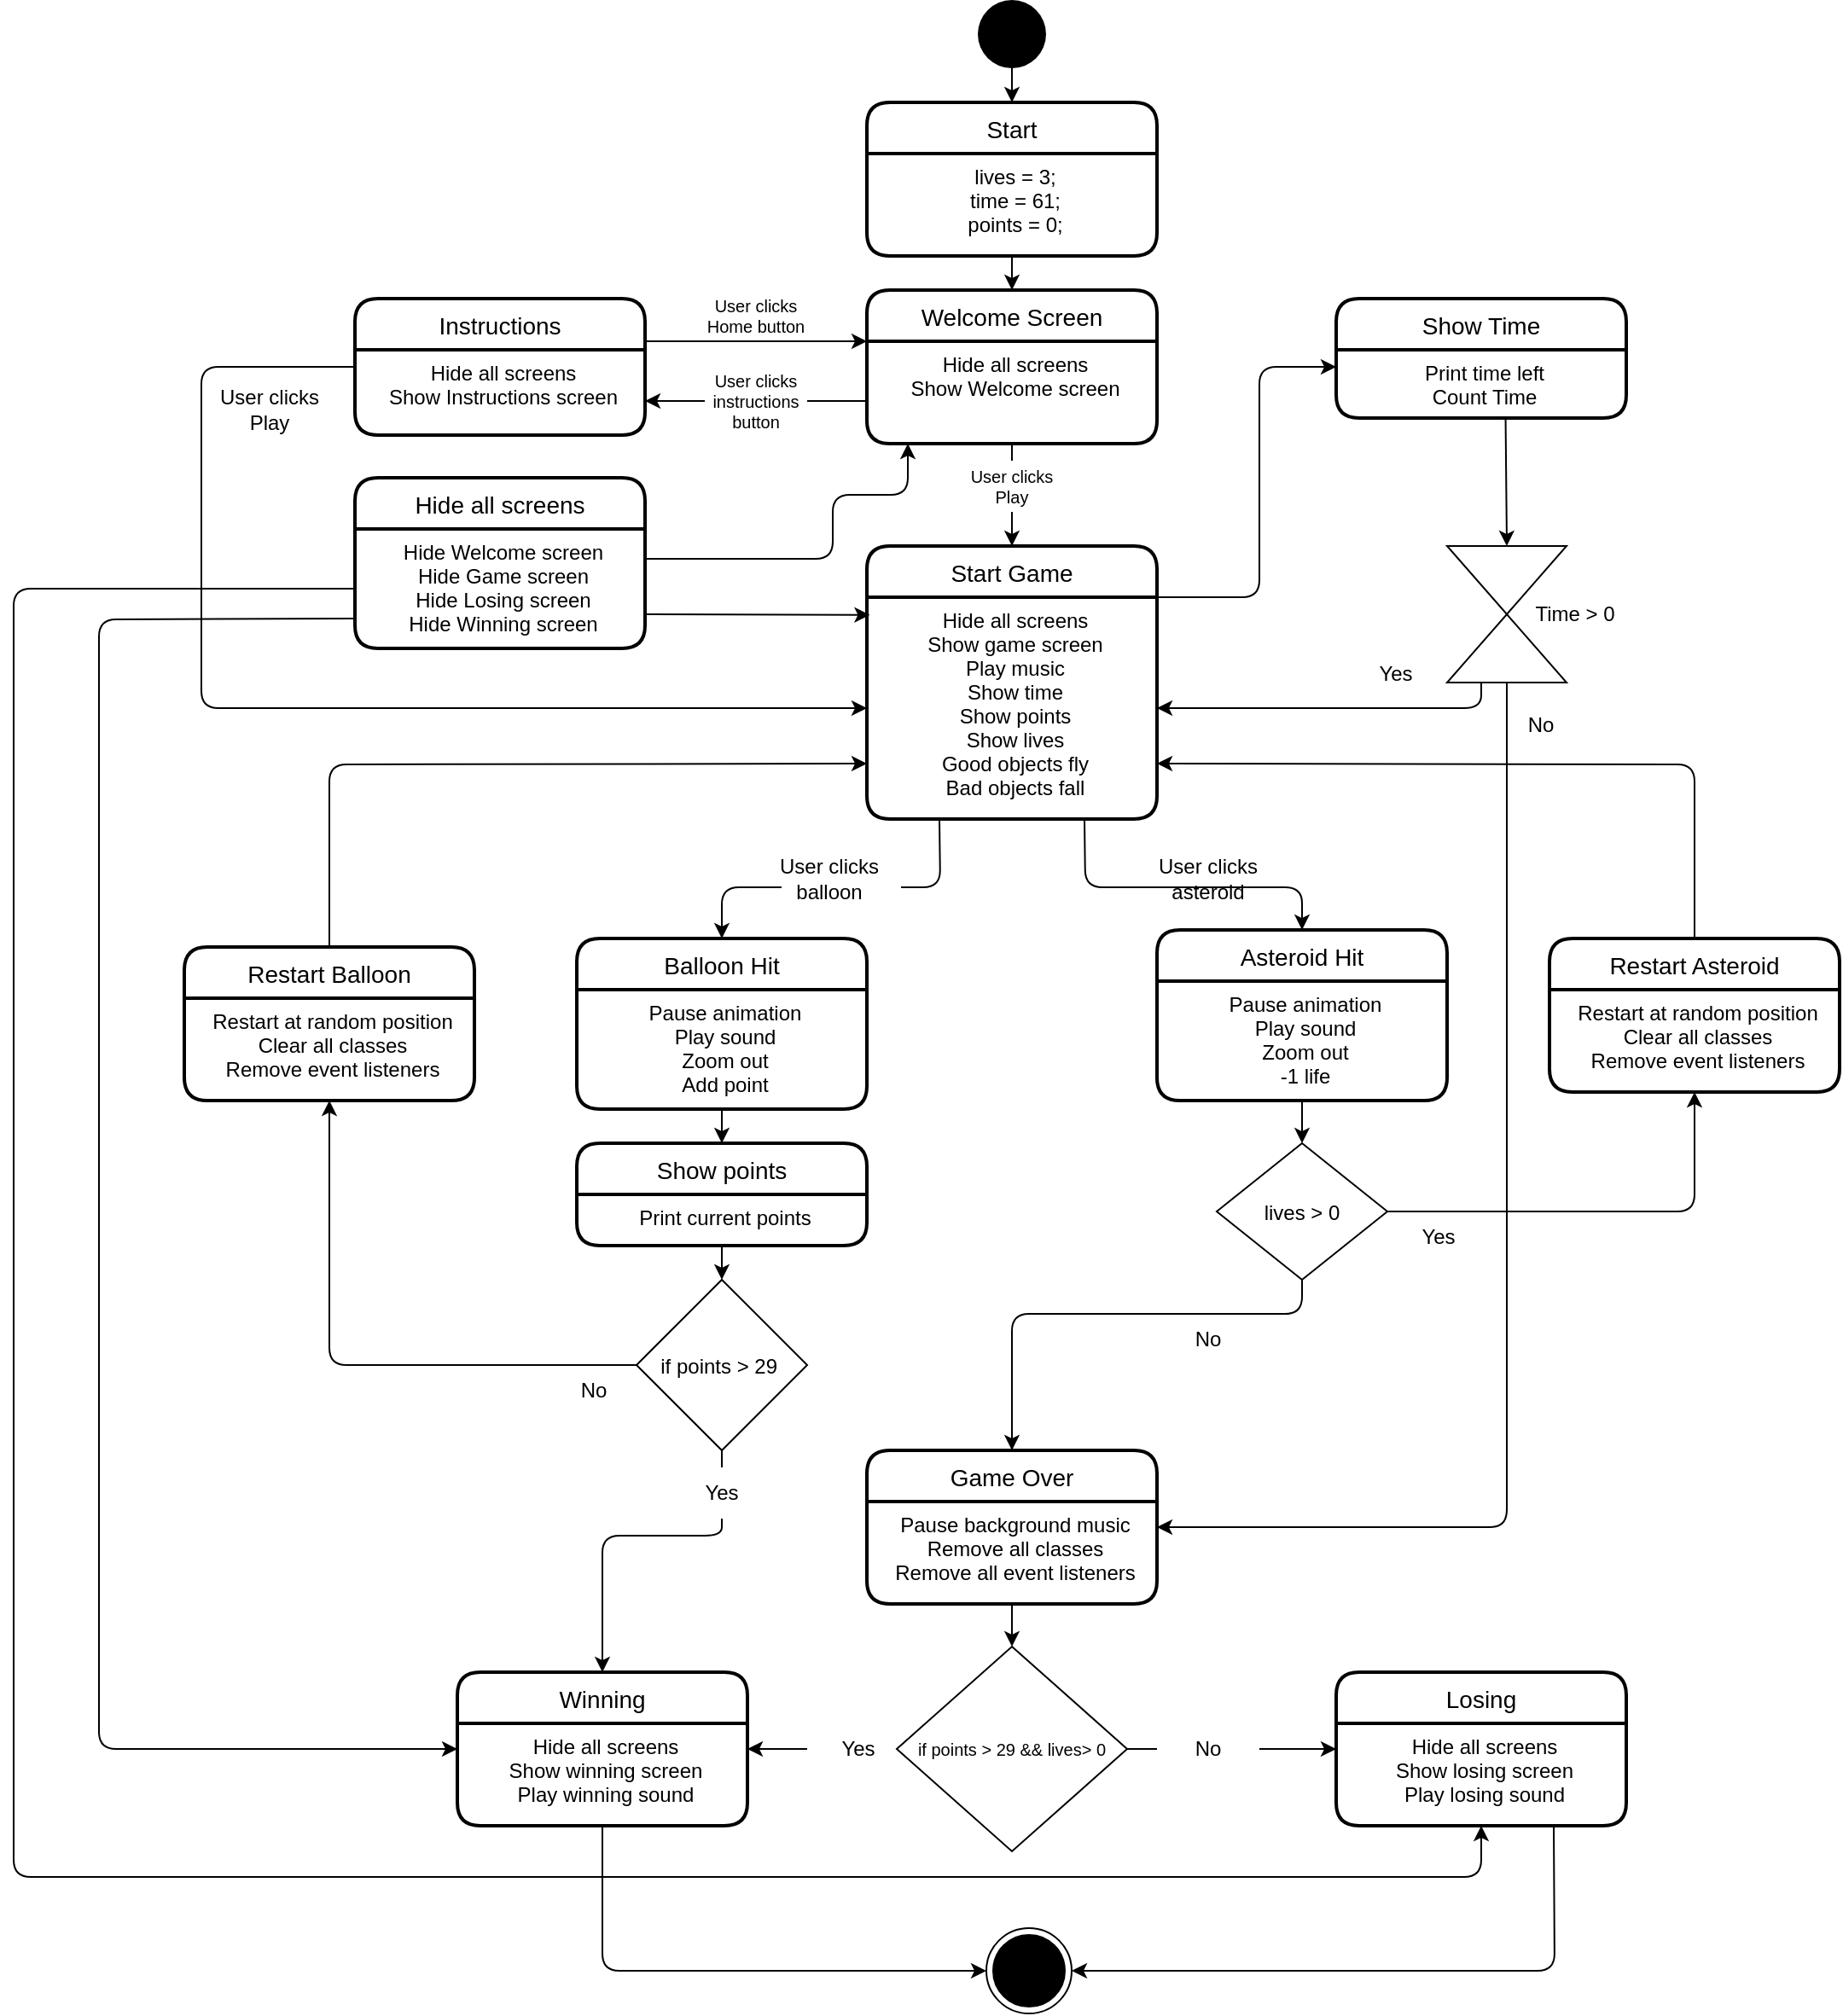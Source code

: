 <mxfile>
    <diagram id="_YWpFm4NmVe6s--rPzkd" name="Page-1">
        <mxGraphModel dx="1792" dy="1845" grid="1" gridSize="10" guides="1" tooltips="1" connect="1" arrows="1" fold="1" page="1" pageScale="1" pageWidth="827" pageHeight="1169" background="none" math="0" shadow="0">
            <root>
                <mxCell id="0"/>
                <mxCell id="1" parent="0"/>
                <mxCell id="2" value="Welcome Screen" style="swimlane;childLayout=stackLayout;horizontal=1;startSize=30;horizontalStack=0;rounded=1;fontSize=14;fontStyle=0;strokeWidth=2;resizeParent=0;resizeLast=1;shadow=0;dashed=0;align=center;" parent="1" vertex="1">
                    <mxGeometry x="300" y="120" width="170" height="90" as="geometry"/>
                </mxCell>
                <mxCell id="3" value="Hide all screens&#10;Show Welcome screen&#10;&#10;" style="align=center;strokeColor=none;fillColor=none;spacingLeft=4;fontSize=12;verticalAlign=top;resizable=0;rotatable=0;part=1;rounded=0;" parent="2" vertex="1">
                    <mxGeometry y="30" width="170" height="60" as="geometry"/>
                </mxCell>
                <mxCell id="5" value="Start" style="swimlane;childLayout=stackLayout;horizontal=1;startSize=30;horizontalStack=0;rounded=1;fontSize=14;fontStyle=0;strokeWidth=2;resizeParent=0;resizeLast=1;shadow=0;dashed=0;align=center;" vertex="1" parent="1">
                    <mxGeometry x="300" y="10" width="170" height="90" as="geometry">
                        <mxRectangle x="330" y="280" width="70" height="30" as="alternateBounds"/>
                    </mxGeometry>
                </mxCell>
                <mxCell id="6" value="lives = 3;&#10;time = 61;&#10;points = 0;&#10;&#10;" style="align=center;strokeColor=none;fillColor=none;spacingLeft=4;fontSize=12;verticalAlign=top;resizable=0;rotatable=0;part=1;rounded=0;" vertex="1" parent="5">
                    <mxGeometry y="30" width="170" height="60" as="geometry"/>
                </mxCell>
                <mxCell id="8" value="Instructions" style="swimlane;childLayout=stackLayout;horizontal=1;startSize=30;horizontalStack=0;rounded=1;fontSize=14;fontStyle=0;strokeWidth=2;resizeParent=0;resizeLast=1;shadow=0;dashed=0;align=center;" vertex="1" parent="1">
                    <mxGeometry y="125" width="170" height="80" as="geometry"/>
                </mxCell>
                <mxCell id="9" value="Hide all screens&#10;Show Instructions screen&#10;" style="align=center;strokeColor=none;fillColor=none;spacingLeft=4;fontSize=12;verticalAlign=top;resizable=0;rotatable=0;part=1;rounded=0;" vertex="1" parent="8">
                    <mxGeometry y="30" width="170" height="50" as="geometry"/>
                </mxCell>
                <mxCell id="10" value="Start Game" style="swimlane;childLayout=stackLayout;horizontal=1;startSize=30;horizontalStack=0;rounded=1;fontSize=14;fontStyle=0;strokeWidth=2;resizeParent=0;resizeLast=1;shadow=0;dashed=0;align=center;" vertex="1" parent="1">
                    <mxGeometry x="300" y="270" width="170" height="160" as="geometry"/>
                </mxCell>
                <mxCell id="11" value="Hide all screens&#10;Show game screen&#10;Play music&#10;Show time&#10;Show points&#10;Show lives&#10;Good objects fly&#10;Bad objects fall&#10;" style="align=center;strokeColor=none;fillColor=none;spacingLeft=4;fontSize=12;verticalAlign=top;resizable=0;rotatable=0;part=1;rounded=0;" vertex="1" parent="10">
                    <mxGeometry y="30" width="170" height="130" as="geometry"/>
                </mxCell>
                <mxCell id="12" value="Balloon Hit" style="swimlane;childLayout=stackLayout;horizontal=1;startSize=30;horizontalStack=0;rounded=1;fontSize=14;fontStyle=0;strokeWidth=2;resizeParent=0;resizeLast=1;shadow=0;dashed=0;align=center;flipH=1;" vertex="1" parent="1">
                    <mxGeometry x="130" y="500" width="170" height="100" as="geometry"/>
                </mxCell>
                <mxCell id="13" value="Pause animation&#10;Play sound&#10;Zoom out&#10;Add point&#10;&#10;" style="align=center;strokeColor=none;fillColor=none;spacingLeft=4;fontSize=12;verticalAlign=top;resizable=0;rotatable=0;part=1;rounded=0;" vertex="1" parent="12">
                    <mxGeometry y="30" width="170" height="70" as="geometry"/>
                </mxCell>
                <mxCell id="14" value="Asteroid Hit" style="swimlane;childLayout=stackLayout;horizontal=1;startSize=30;horizontalStack=0;rounded=1;fontSize=14;fontStyle=0;strokeWidth=2;resizeParent=0;resizeLast=1;shadow=0;dashed=0;align=center;" vertex="1" parent="1">
                    <mxGeometry x="470" y="495" width="170" height="100" as="geometry"/>
                </mxCell>
                <mxCell id="15" value="Pause animation&#10;Play sound&#10;Zoom out&#10;-1 life" style="align=center;strokeColor=none;fillColor=none;spacingLeft=4;fontSize=12;verticalAlign=top;resizable=0;rotatable=0;part=1;rounded=0;" vertex="1" parent="14">
                    <mxGeometry y="30" width="170" height="70" as="geometry"/>
                </mxCell>
                <mxCell id="16" value="Restart Balloon" style="swimlane;childLayout=stackLayout;horizontal=1;startSize=30;horizontalStack=0;rounded=1;fontSize=14;fontStyle=0;strokeWidth=2;resizeParent=0;resizeLast=1;shadow=0;dashed=0;align=center;" vertex="1" parent="1">
                    <mxGeometry x="-100" y="505" width="170" height="90" as="geometry"/>
                </mxCell>
                <mxCell id="17" value="Restart at random position&#10;Clear all classes&#10;Remove event listeners" style="align=center;strokeColor=none;fillColor=none;spacingLeft=4;fontSize=12;verticalAlign=top;resizable=0;rotatable=0;part=1;rounded=0;" vertex="1" parent="16">
                    <mxGeometry y="30" width="170" height="60" as="geometry"/>
                </mxCell>
                <mxCell id="18" value="Restart Asteroid" style="swimlane;childLayout=stackLayout;horizontal=1;startSize=30;horizontalStack=0;rounded=1;fontSize=14;fontStyle=0;strokeWidth=2;resizeParent=0;resizeLast=1;shadow=0;dashed=0;align=center;" vertex="1" parent="1">
                    <mxGeometry x="700" y="500" width="170" height="90" as="geometry"/>
                </mxCell>
                <mxCell id="19" value="Restart at random position&#10;Clear all classes&#10;Remove event listeners" style="align=center;strokeColor=none;fillColor=none;spacingLeft=4;fontSize=12;verticalAlign=top;resizable=0;rotatable=0;part=1;rounded=0;" vertex="1" parent="18">
                    <mxGeometry y="30" width="170" height="60" as="geometry"/>
                </mxCell>
                <mxCell id="20" value="Show Time" style="swimlane;childLayout=stackLayout;horizontal=1;startSize=30;horizontalStack=0;rounded=1;fontSize=14;fontStyle=0;strokeWidth=2;resizeParent=0;resizeLast=1;shadow=0;dashed=0;align=center;" vertex="1" parent="1">
                    <mxGeometry x="575" y="125" width="170" height="70" as="geometry"/>
                </mxCell>
                <mxCell id="21" value="Print time left&#10;Count Time" style="align=center;strokeColor=none;fillColor=none;spacingLeft=4;fontSize=12;verticalAlign=top;resizable=0;rotatable=0;part=1;rounded=0;" vertex="1" parent="20">
                    <mxGeometry y="30" width="170" height="40" as="geometry"/>
                </mxCell>
                <mxCell id="26" value="lives &gt; 0" style="rhombus;" vertex="1" parent="1">
                    <mxGeometry x="505" y="620" width="100" height="80" as="geometry"/>
                </mxCell>
                <mxCell id="30" value="Show points" style="swimlane;childLayout=stackLayout;horizontal=1;startSize=30;horizontalStack=0;rounded=1;fontSize=14;fontStyle=0;strokeWidth=2;resizeParent=0;resizeLast=1;shadow=0;dashed=0;align=center;" vertex="1" parent="1">
                    <mxGeometry x="130" y="620" width="170" height="60" as="geometry"/>
                </mxCell>
                <mxCell id="31" value="Print current points" style="align=center;strokeColor=none;fillColor=none;spacingLeft=4;fontSize=12;verticalAlign=top;resizable=0;rotatable=0;part=1;rounded=0;" vertex="1" parent="30">
                    <mxGeometry y="30" width="170" height="30" as="geometry"/>
                </mxCell>
                <mxCell id="36" value="Game Over" style="swimlane;childLayout=stackLayout;horizontal=1;startSize=30;horizontalStack=0;rounded=1;fontSize=14;fontStyle=0;strokeWidth=2;resizeParent=0;resizeLast=1;shadow=0;dashed=0;align=center;" vertex="1" parent="1">
                    <mxGeometry x="300" y="800" width="170" height="90" as="geometry"/>
                </mxCell>
                <mxCell id="37" value="Pause background music&#10;Remove all classes&#10;Remove all event listeners&#10;" style="align=center;strokeColor=none;fillColor=none;spacingLeft=4;fontSize=12;verticalAlign=top;resizable=0;rotatable=0;part=1;rounded=0;" vertex="1" parent="36">
                    <mxGeometry y="30" width="170" height="60" as="geometry"/>
                </mxCell>
                <mxCell id="38" value="if points &gt; 29 &amp;&amp; lives&gt; 0" style="rhombus;verticalAlign=middle;fontSize=10;" vertex="1" parent="1">
                    <mxGeometry x="317.5" y="915" width="135" height="120" as="geometry"/>
                </mxCell>
                <mxCell id="39" value="Losing" style="swimlane;childLayout=stackLayout;horizontal=1;startSize=30;horizontalStack=0;rounded=1;fontSize=14;fontStyle=0;strokeWidth=2;resizeParent=0;resizeLast=1;shadow=0;dashed=0;align=center;" vertex="1" parent="1">
                    <mxGeometry x="575" y="930" width="170" height="90" as="geometry"/>
                </mxCell>
                <mxCell id="40" value="Hide all screens&#10;Show losing screen&#10;Play losing sound&#10;&#10;" style="align=center;strokeColor=none;fillColor=none;spacingLeft=4;fontSize=12;verticalAlign=top;resizable=0;rotatable=0;part=1;rounded=0;" vertex="1" parent="39">
                    <mxGeometry y="30" width="170" height="60" as="geometry"/>
                </mxCell>
                <mxCell id="41" value="Winning" style="swimlane;childLayout=stackLayout;horizontal=1;startSize=30;horizontalStack=0;rounded=1;fontSize=14;fontStyle=0;strokeWidth=2;resizeParent=0;resizeLast=1;shadow=0;dashed=0;align=center;" vertex="1" parent="1">
                    <mxGeometry x="60" y="930" width="170" height="90" as="geometry"/>
                </mxCell>
                <mxCell id="42" value="Hide all screens&#10;Show winning screen&#10;Play winning sound&#10;&#10;" style="align=center;strokeColor=none;fillColor=none;spacingLeft=4;fontSize=12;verticalAlign=top;resizable=0;rotatable=0;part=1;rounded=0;" vertex="1" parent="41">
                    <mxGeometry y="30" width="170" height="60" as="geometry"/>
                </mxCell>
                <mxCell id="62" value="" style="edgeStyle=none;html=1;fontSize=10;entryX=0.01;entryY=0.08;entryDx=0;entryDy=0;entryPerimeter=0;" edge="1" parent="1" target="11">
                    <mxGeometry relative="1" as="geometry">
                        <mxPoint x="170" y="310" as="sourcePoint"/>
                        <mxPoint x="250" y="320" as="targetPoint"/>
                    </mxGeometry>
                </mxCell>
                <mxCell id="43" value="Hide all screens" style="swimlane;childLayout=stackLayout;horizontal=1;startSize=30;horizontalStack=0;rounded=1;fontSize=14;fontStyle=0;strokeWidth=2;resizeParent=0;resizeLast=1;shadow=0;dashed=0;align=center;" vertex="1" parent="1">
                    <mxGeometry y="230" width="170" height="100" as="geometry"/>
                </mxCell>
                <mxCell id="44" value="Hide Welcome screen&#10;Hide Game screen&#10;Hide Losing screen&#10;Hide Winning screen" style="align=center;strokeColor=none;fillColor=none;spacingLeft=4;fontSize=12;verticalAlign=top;resizable=0;rotatable=0;part=1;rounded=0;" vertex="1" parent="43">
                    <mxGeometry y="30" width="170" height="70" as="geometry"/>
                </mxCell>
                <mxCell id="51" value="" style="edgeStyle=none;html=1;fontSize=10;" edge="1" parent="1" source="6">
                    <mxGeometry relative="1" as="geometry">
                        <mxPoint x="385" y="120" as="targetPoint"/>
                    </mxGeometry>
                </mxCell>
                <mxCell id="52" value="" style="edgeStyle=none;html=1;fontSize=10;startArrow=none;" edge="1" parent="1" source="53">
                    <mxGeometry relative="1" as="geometry">
                        <mxPoint x="170" y="185" as="targetPoint"/>
                    </mxGeometry>
                </mxCell>
                <mxCell id="53" value="User clicks instructions&lt;br&gt;button" style="text;html=1;strokeColor=none;fillColor=none;align=center;verticalAlign=middle;whiteSpace=wrap;rounded=0;fontSize=10;" vertex="1" parent="1">
                    <mxGeometry x="205" y="170" width="60" height="30" as="geometry"/>
                </mxCell>
                <mxCell id="54" value="" style="edgeStyle=none;html=1;fontSize=10;endArrow=none;" edge="1" parent="1" target="53">
                    <mxGeometry relative="1" as="geometry">
                        <mxPoint x="300" y="185" as="sourcePoint"/>
                        <mxPoint x="170" y="180" as="targetPoint"/>
                    </mxGeometry>
                </mxCell>
                <mxCell id="55" value="" style="edgeStyle=none;html=1;fontSize=10;entryX=0.5;entryY=0;entryDx=0;entryDy=0;startArrow=none;" edge="1" parent="1" source="56" target="10">
                    <mxGeometry relative="1" as="geometry"/>
                </mxCell>
                <mxCell id="56" value="User clicks Play" style="text;html=1;strokeColor=none;fillColor=none;align=center;verticalAlign=middle;whiteSpace=wrap;rounded=0;fontSize=10;" vertex="1" parent="1">
                    <mxGeometry x="355" y="220" width="60" height="30" as="geometry"/>
                </mxCell>
                <mxCell id="57" value="" style="edgeStyle=none;html=1;fontSize=10;entryX=0.5;entryY=0;entryDx=0;entryDy=0;endArrow=none;" edge="1" parent="1" source="3" target="56">
                    <mxGeometry relative="1" as="geometry">
                        <mxPoint x="385" y="210" as="sourcePoint"/>
                        <mxPoint x="385" y="270" as="targetPoint"/>
                    </mxGeometry>
                </mxCell>
                <mxCell id="64" value="" style="endArrow=classic;html=1;fontSize=10;" edge="1" parent="1">
                    <mxGeometry width="50" height="50" relative="1" as="geometry">
                        <mxPoint x="170" y="277.5" as="sourcePoint"/>
                        <mxPoint x="324" y="210" as="targetPoint"/>
                        <Array as="points">
                            <mxPoint x="280" y="277.5"/>
                            <mxPoint x="280" y="240"/>
                            <mxPoint x="324" y="240"/>
                        </Array>
                    </mxGeometry>
                </mxCell>
                <mxCell id="69" value="" style="shape=collate;whiteSpace=wrap;html=1;fontSize=10;" vertex="1" parent="1">
                    <mxGeometry x="640" y="270" width="70" height="80" as="geometry"/>
                </mxCell>
                <mxCell id="71" value="" style="endArrow=classic;html=1;fontSize=10;entryX=0.5;entryY=0;entryDx=0;entryDy=0;startArrow=none;" edge="1" parent="1" target="12">
                    <mxGeometry width="50" height="50" relative="1" as="geometry">
                        <mxPoint x="250" y="470" as="sourcePoint"/>
                        <mxPoint x="160" y="490" as="targetPoint"/>
                        <Array as="points">
                            <mxPoint x="215" y="470"/>
                        </Array>
                    </mxGeometry>
                </mxCell>
                <mxCell id="75" value="if points &gt; 29 " style="rhombus;fontSize=12;" vertex="1" parent="1">
                    <mxGeometry x="165" y="700" width="100" height="100" as="geometry"/>
                </mxCell>
                <mxCell id="78" value="User clicks balloon" style="text;html=1;strokeColor=none;fillColor=none;align=center;verticalAlign=middle;whiteSpace=wrap;rounded=0;fontSize=12;" vertex="1" parent="1">
                    <mxGeometry x="237.5" y="450" width="80" height="30" as="geometry"/>
                </mxCell>
                <mxCell id="80" value="" style="endArrow=none;html=1;fontSize=10;exitX=0.25;exitY=1;exitDx=0;exitDy=0;" edge="1" parent="1" source="11">
                    <mxGeometry width="50" height="50" relative="1" as="geometry">
                        <mxPoint x="342.5" y="430" as="sourcePoint"/>
                        <mxPoint x="320" y="470" as="targetPoint"/>
                        <Array as="points">
                            <mxPoint x="343" y="470"/>
                        </Array>
                    </mxGeometry>
                </mxCell>
                <mxCell id="81" value="User clicks asteroid" style="text;html=1;strokeColor=none;fillColor=none;align=center;verticalAlign=middle;whiteSpace=wrap;rounded=0;fontSize=12;" vertex="1" parent="1">
                    <mxGeometry x="460" y="450" width="80" height="30" as="geometry"/>
                </mxCell>
                <mxCell id="88" value="" style="endArrow=classic;html=1;fontSize=12;exitX=0.75;exitY=1;exitDx=0;exitDy=0;entryX=0.5;entryY=0;entryDx=0;entryDy=0;" edge="1" parent="1" source="11" target="14">
                    <mxGeometry width="50" height="50" relative="1" as="geometry">
                        <mxPoint x="450" y="450" as="sourcePoint"/>
                        <mxPoint x="500" y="400" as="targetPoint"/>
                        <Array as="points">
                            <mxPoint x="428" y="470"/>
                            <mxPoint x="555" y="470"/>
                        </Array>
                    </mxGeometry>
                </mxCell>
                <mxCell id="90" value="" style="edgeStyle=none;html=1;fontSize=12;" edge="1" parent="1" source="13">
                    <mxGeometry relative="1" as="geometry">
                        <mxPoint x="215" y="620" as="targetPoint"/>
                    </mxGeometry>
                </mxCell>
                <mxCell id="91" value="" style="endArrow=classic;html=1;fontSize=12;exitX=0.5;exitY=1;exitDx=0;exitDy=0;entryX=0.5;entryY=0;entryDx=0;entryDy=0;" edge="1" parent="1" source="31" target="75">
                    <mxGeometry width="50" height="50" relative="1" as="geometry">
                        <mxPoint x="450" y="660" as="sourcePoint"/>
                        <mxPoint x="500" y="610" as="targetPoint"/>
                    </mxGeometry>
                </mxCell>
                <mxCell id="92" value="" style="endArrow=classic;html=1;fontSize=12;exitX=0.5;exitY=1;exitDx=0;exitDy=0;entryX=0.5;entryY=0;entryDx=0;entryDy=0;startArrow=none;" edge="1" parent="1" source="95" target="41">
                    <mxGeometry width="50" height="50" relative="1" as="geometry">
                        <mxPoint x="370" y="660" as="sourcePoint"/>
                        <mxPoint x="420" y="610" as="targetPoint"/>
                        <Array as="points">
                            <mxPoint x="215" y="850"/>
                            <mxPoint x="145" y="850"/>
                        </Array>
                    </mxGeometry>
                </mxCell>
                <mxCell id="93" value="" style="endArrow=classic;html=1;fontSize=12;exitX=0;exitY=0.5;exitDx=0;exitDy=0;entryX=0.5;entryY=1;entryDx=0;entryDy=0;" edge="1" parent="1" source="75" target="17">
                    <mxGeometry width="50" height="50" relative="1" as="geometry">
                        <mxPoint x="370" y="660" as="sourcePoint"/>
                        <mxPoint x="420" y="610" as="targetPoint"/>
                        <Array as="points">
                            <mxPoint x="-15" y="750"/>
                        </Array>
                    </mxGeometry>
                </mxCell>
                <mxCell id="94" value="" style="endArrow=classic;html=1;fontSize=12;exitX=0.5;exitY=0;exitDx=0;exitDy=0;entryX=0;entryY=0.75;entryDx=0;entryDy=0;" edge="1" parent="1" source="16" target="11">
                    <mxGeometry width="50" height="50" relative="1" as="geometry">
                        <mxPoint x="370" y="660" as="sourcePoint"/>
                        <mxPoint x="420" y="610" as="targetPoint"/>
                        <Array as="points">
                            <mxPoint x="-15" y="398"/>
                        </Array>
                    </mxGeometry>
                </mxCell>
                <mxCell id="95" value="Yes" style="text;html=1;strokeColor=none;fillColor=none;align=center;verticalAlign=middle;whiteSpace=wrap;rounded=0;fontSize=12;" vertex="1" parent="1">
                    <mxGeometry x="185" y="810" width="60" height="30" as="geometry"/>
                </mxCell>
                <mxCell id="96" value="" style="endArrow=none;html=1;fontSize=12;exitX=0.5;exitY=1;exitDx=0;exitDy=0;entryX=0.5;entryY=0;entryDx=0;entryDy=0;" edge="1" parent="1" source="75" target="95">
                    <mxGeometry width="50" height="50" relative="1" as="geometry">
                        <mxPoint x="215" y="800" as="sourcePoint"/>
                        <mxPoint x="145" y="915" as="targetPoint"/>
                        <Array as="points"/>
                    </mxGeometry>
                </mxCell>
                <mxCell id="97" value="No" style="text;html=1;strokeColor=none;fillColor=none;align=center;verticalAlign=middle;whiteSpace=wrap;rounded=0;fontSize=12;" vertex="1" parent="1">
                    <mxGeometry x="110" y="750" width="60" height="30" as="geometry"/>
                </mxCell>
                <mxCell id="101" value="" style="endArrow=classic;html=1;fontSize=12;exitX=0.5;exitY=1;exitDx=0;exitDy=0;entryX=0.5;entryY=0;entryDx=0;entryDy=0;" edge="1" parent="1" source="15" target="26">
                    <mxGeometry width="50" height="50" relative="1" as="geometry">
                        <mxPoint x="370" y="710" as="sourcePoint"/>
                        <mxPoint x="420" y="660" as="targetPoint"/>
                    </mxGeometry>
                </mxCell>
                <mxCell id="102" value="" style="endArrow=classic;html=1;fontSize=12;exitX=0.5;exitY=1;exitDx=0;exitDy=0;entryX=0.5;entryY=0;entryDx=0;entryDy=0;" edge="1" parent="1" source="26" target="36">
                    <mxGeometry width="50" height="50" relative="1" as="geometry">
                        <mxPoint x="370" y="710" as="sourcePoint"/>
                        <mxPoint x="420" y="660" as="targetPoint"/>
                        <Array as="points">
                            <mxPoint x="555" y="720"/>
                            <mxPoint x="385" y="720"/>
                        </Array>
                    </mxGeometry>
                </mxCell>
                <mxCell id="103" value="" style="endArrow=classic;html=1;fontSize=12;exitX=1;exitY=0.5;exitDx=0;exitDy=0;entryX=0.5;entryY=1;entryDx=0;entryDy=0;" edge="1" parent="1" source="26" target="19">
                    <mxGeometry width="50" height="50" relative="1" as="geometry">
                        <mxPoint x="370" y="710" as="sourcePoint"/>
                        <mxPoint x="420" y="660" as="targetPoint"/>
                        <Array as="points">
                            <mxPoint x="785" y="660"/>
                        </Array>
                    </mxGeometry>
                </mxCell>
                <mxCell id="104" value="" style="endArrow=classic;html=1;fontSize=12;exitX=0.5;exitY=1;exitDx=0;exitDy=0;entryX=0.5;entryY=0;entryDx=0;entryDy=0;" edge="1" parent="1" source="37" target="38">
                    <mxGeometry width="50" height="50" relative="1" as="geometry">
                        <mxPoint x="360" y="880" as="sourcePoint"/>
                        <mxPoint x="410" y="830" as="targetPoint"/>
                    </mxGeometry>
                </mxCell>
                <mxCell id="105" value="" style="endArrow=classic;html=1;fontSize=12;exitX=0;exitY=0.5;exitDx=0;exitDy=0;entryX=1;entryY=0.25;entryDx=0;entryDy=0;startArrow=none;" edge="1" parent="1" source="107" target="42">
                    <mxGeometry width="50" height="50" relative="1" as="geometry">
                        <mxPoint x="360" y="880" as="sourcePoint"/>
                        <mxPoint x="410" y="830" as="targetPoint"/>
                    </mxGeometry>
                </mxCell>
                <mxCell id="106" value="" style="endArrow=classic;html=1;fontSize=12;exitX=1;exitY=0.5;exitDx=0;exitDy=0;entryX=0;entryY=0.5;entryDx=0;entryDy=0;startArrow=none;" edge="1" parent="1" source="109" target="39">
                    <mxGeometry width="50" height="50" relative="1" as="geometry">
                        <mxPoint x="360" y="880" as="sourcePoint"/>
                        <mxPoint x="410" y="830" as="targetPoint"/>
                    </mxGeometry>
                </mxCell>
                <mxCell id="107" value="Yes" style="text;html=1;strokeColor=none;fillColor=none;align=center;verticalAlign=middle;whiteSpace=wrap;rounded=0;fontSize=12;" vertex="1" parent="1">
                    <mxGeometry x="265" y="960" width="60" height="30" as="geometry"/>
                </mxCell>
                <mxCell id="109" value="No" style="text;html=1;strokeColor=none;fillColor=none;align=center;verticalAlign=middle;whiteSpace=wrap;rounded=0;fontSize=12;" vertex="1" parent="1">
                    <mxGeometry x="470" y="960" width="60" height="30" as="geometry"/>
                </mxCell>
                <mxCell id="110" value="" style="endArrow=none;html=1;fontSize=12;exitX=1;exitY=0.5;exitDx=0;exitDy=0;entryX=0;entryY=0.5;entryDx=0;entryDy=0;" edge="1" parent="1" source="38" target="109">
                    <mxGeometry width="50" height="50" relative="1" as="geometry">
                        <mxPoint x="452.5" y="975" as="sourcePoint"/>
                        <mxPoint x="575" y="975" as="targetPoint"/>
                    </mxGeometry>
                </mxCell>
                <mxCell id="111" value="" style="endArrow=classic;html=1;fontSize=12;exitX=0.5;exitY=0;exitDx=0;exitDy=0;entryX=1;entryY=0.75;entryDx=0;entryDy=0;" edge="1" parent="1" source="18" target="11">
                    <mxGeometry width="50" height="50" relative="1" as="geometry">
                        <mxPoint x="360" y="600" as="sourcePoint"/>
                        <mxPoint x="410" y="550" as="targetPoint"/>
                        <Array as="points">
                            <mxPoint x="785" y="398"/>
                        </Array>
                    </mxGeometry>
                </mxCell>
                <mxCell id="113" value="" style="endArrow=classic;html=1;fontSize=12;exitX=0;exitY=0.75;exitDx=0;exitDy=0;entryX=0;entryY=0.5;entryDx=0;entryDy=0;" edge="1" parent="1" source="44" target="41">
                    <mxGeometry width="50" height="50" relative="1" as="geometry">
                        <mxPoint x="300" y="410" as="sourcePoint"/>
                        <mxPoint x="-110" y="370" as="targetPoint"/>
                        <Array as="points">
                            <mxPoint x="-150" y="313"/>
                            <mxPoint x="-150" y="975"/>
                        </Array>
                    </mxGeometry>
                </mxCell>
                <mxCell id="115" value="" style="endArrow=classic;html=1;fontSize=12;exitX=0;exitY=0.5;exitDx=0;exitDy=0;entryX=0.5;entryY=1;entryDx=0;entryDy=0;" edge="1" parent="1" source="44" target="40">
                    <mxGeometry width="50" height="50" relative="1" as="geometry">
                        <mxPoint x="300" y="430" as="sourcePoint"/>
                        <mxPoint x="-200" y="660" as="targetPoint"/>
                        <Array as="points">
                            <mxPoint x="-200" y="295"/>
                            <mxPoint x="-200" y="1050"/>
                            <mxPoint x="660" y="1050"/>
                        </Array>
                    </mxGeometry>
                </mxCell>
                <mxCell id="116" value="" style="endArrow=classic;html=1;fontSize=12;exitX=0;exitY=0.5;exitDx=0;exitDy=0;entryX=0;entryY=0.5;entryDx=0;entryDy=0;" edge="1" parent="1" source="8" target="11">
                    <mxGeometry width="50" height="50" relative="1" as="geometry">
                        <mxPoint x="290" y="420" as="sourcePoint"/>
                        <mxPoint x="340" y="370" as="targetPoint"/>
                        <Array as="points">
                            <mxPoint x="-90" y="165"/>
                            <mxPoint x="-90" y="365"/>
                        </Array>
                    </mxGeometry>
                </mxCell>
                <mxCell id="117" value="User clicks Play" style="text;html=1;strokeColor=none;fillColor=none;align=center;verticalAlign=middle;whiteSpace=wrap;rounded=0;fontSize=12;" vertex="1" parent="1">
                    <mxGeometry x="-80" y="175" width="60" height="30" as="geometry"/>
                </mxCell>
                <mxCell id="119" value="" style="endArrow=classic;html=1;fontSize=12;entryX=0;entryY=0;entryDx=0;entryDy=0;" edge="1" parent="1" target="3">
                    <mxGeometry width="50" height="50" relative="1" as="geometry">
                        <mxPoint x="170" y="150" as="sourcePoint"/>
                        <mxPoint x="290" y="150" as="targetPoint"/>
                    </mxGeometry>
                </mxCell>
                <mxCell id="120" value="User clicks Home&amp;nbsp;button" style="text;html=1;strokeColor=none;fillColor=none;align=center;verticalAlign=middle;whiteSpace=wrap;rounded=0;fontSize=10;" vertex="1" parent="1">
                    <mxGeometry x="205" y="120" width="60" height="30" as="geometry"/>
                </mxCell>
                <mxCell id="121" value="No" style="text;html=1;strokeColor=none;fillColor=none;align=center;verticalAlign=middle;whiteSpace=wrap;rounded=0;fontSize=12;" vertex="1" parent="1">
                    <mxGeometry x="470" y="720" width="60" height="30" as="geometry"/>
                </mxCell>
                <mxCell id="122" value="Yes" style="text;html=1;strokeColor=none;fillColor=none;align=center;verticalAlign=middle;whiteSpace=wrap;rounded=0;fontSize=12;" vertex="1" parent="1">
                    <mxGeometry x="605" y="660" width="60" height="30" as="geometry"/>
                </mxCell>
                <mxCell id="123" value="" style="endArrow=classic;html=1;fontSize=12;entryX=0.5;entryY=0;entryDx=0;entryDy=0;exitX=0.584;exitY=1.013;exitDx=0;exitDy=0;exitPerimeter=0;" edge="1" parent="1" source="21" target="69">
                    <mxGeometry width="50" height="50" relative="1" as="geometry">
                        <mxPoint x="675" y="200" as="sourcePoint"/>
                        <mxPoint x="510" y="440" as="targetPoint"/>
                    </mxGeometry>
                </mxCell>
                <mxCell id="124" value="" style="endArrow=classic;html=1;fontSize=12;exitX=0.5;exitY=1;exitDx=0;exitDy=0;entryX=1;entryY=0.25;entryDx=0;entryDy=0;" edge="1" parent="1" source="69" target="37">
                    <mxGeometry width="50" height="50" relative="1" as="geometry">
                        <mxPoint x="460" y="640" as="sourcePoint"/>
                        <mxPoint x="510" y="590" as="targetPoint"/>
                        <Array as="points">
                            <mxPoint x="675" y="845"/>
                        </Array>
                    </mxGeometry>
                </mxCell>
                <mxCell id="125" value="" style="endArrow=classic;html=1;fontSize=12;entryX=1;entryY=0.5;entryDx=0;entryDy=0;" edge="1" parent="1" target="11">
                    <mxGeometry width="50" height="50" relative="1" as="geometry">
                        <mxPoint x="660" y="350" as="sourcePoint"/>
                        <mxPoint x="510" y="390" as="targetPoint"/>
                        <Array as="points">
                            <mxPoint x="660" y="365"/>
                        </Array>
                    </mxGeometry>
                </mxCell>
                <mxCell id="126" value="" style="endArrow=classic;html=1;fontSize=12;entryX=0;entryY=0.25;entryDx=0;entryDy=0;exitX=1;exitY=0;exitDx=0;exitDy=0;" edge="1" parent="1" source="11" target="21">
                    <mxGeometry width="50" height="50" relative="1" as="geometry">
                        <mxPoint x="460" y="440" as="sourcePoint"/>
                        <mxPoint x="510" y="390" as="targetPoint"/>
                        <Array as="points">
                            <mxPoint x="530" y="300"/>
                            <mxPoint x="530" y="165"/>
                        </Array>
                    </mxGeometry>
                </mxCell>
                <mxCell id="127" value="Yes" style="text;html=1;strokeColor=none;fillColor=none;align=center;verticalAlign=middle;whiteSpace=wrap;rounded=0;fontSize=12;" vertex="1" parent="1">
                    <mxGeometry x="580" y="330" width="60" height="30" as="geometry"/>
                </mxCell>
                <mxCell id="128" value="No" style="text;html=1;strokeColor=none;fillColor=none;align=center;verticalAlign=middle;whiteSpace=wrap;rounded=0;fontSize=12;" vertex="1" parent="1">
                    <mxGeometry x="665" y="360" width="60" height="30" as="geometry"/>
                </mxCell>
                <mxCell id="130" value="Time &amp;gt; 0" style="text;html=1;strokeColor=none;fillColor=none;align=center;verticalAlign=middle;whiteSpace=wrap;rounded=0;fontSize=12;" vertex="1" parent="1">
                    <mxGeometry x="685" y="295" width="60" height="30" as="geometry"/>
                </mxCell>
                <mxCell id="131" value="" style="ellipse;fillColor=#000000;strokeColor=none;fontSize=12;" vertex="1" parent="1">
                    <mxGeometry x="365" y="-50" width="40" height="40" as="geometry"/>
                </mxCell>
                <mxCell id="133" value="" style="endArrow=classic;html=1;fontSize=12;exitX=0.5;exitY=1;exitDx=0;exitDy=0;entryX=0.5;entryY=0;entryDx=0;entryDy=0;" edge="1" parent="1" source="131" target="5">
                    <mxGeometry width="50" height="50" relative="1" as="geometry">
                        <mxPoint x="430" y="190" as="sourcePoint"/>
                        <mxPoint x="480" y="140" as="targetPoint"/>
                    </mxGeometry>
                </mxCell>
                <mxCell id="134" value="" style="ellipse;html=1;shape=endState;fillColor=#000000;strokeColor=#000000;fontSize=12;" vertex="1" parent="1">
                    <mxGeometry x="370" y="1080" width="50" height="50" as="geometry"/>
                </mxCell>
                <mxCell id="135" value="" style="endArrow=classic;html=1;fontSize=12;exitX=0.5;exitY=1;exitDx=0;exitDy=0;entryX=0;entryY=0.5;entryDx=0;entryDy=0;" edge="1" parent="1" source="42" target="134">
                    <mxGeometry width="50" height="50" relative="1" as="geometry">
                        <mxPoint x="430" y="920" as="sourcePoint"/>
                        <mxPoint x="480" y="870" as="targetPoint"/>
                        <Array as="points">
                            <mxPoint x="145" y="1105"/>
                        </Array>
                    </mxGeometry>
                </mxCell>
                <mxCell id="136" value="" style="endArrow=classic;html=1;fontSize=12;exitX=0.75;exitY=1;exitDx=0;exitDy=0;entryX=1;entryY=0.5;entryDx=0;entryDy=0;" edge="1" parent="1" source="40" target="134">
                    <mxGeometry width="50" height="50" relative="1" as="geometry">
                        <mxPoint x="430" y="920" as="sourcePoint"/>
                        <mxPoint x="480" y="870" as="targetPoint"/>
                        <Array as="points">
                            <mxPoint x="703" y="1105"/>
                        </Array>
                    </mxGeometry>
                </mxCell>
            </root>
        </mxGraphModel>
    </diagram>
</mxfile>